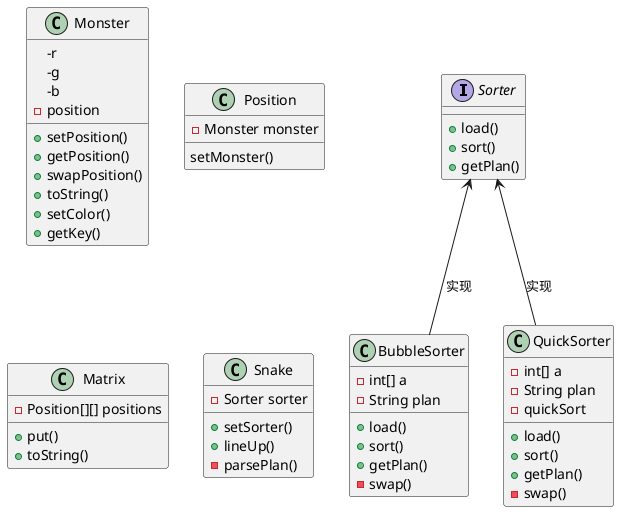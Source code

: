 @startuml

interface Sorter{
    +load()
    +sort()
    +getPlan()
}

class BubbleSorter{
    -int[] a
    -String plan
    +load()
    +sort()
    +getPlan()
    -swap()
}

class QuickSorter{
    -int[] a 
    -String plan 
    +load()
    +sort()
    -quickSort
    +getPlan()
    -swap()
}
Sorter <-- BubbleSorter : 实现
Sorter <-- QuickSorter : 实现



class Monster{
    -r 
    -g 
    -b 
    -position
    
    +setPosition()
    +getPosition()
    +swapPosition()
    +toString()
    +setColor()
    +getKey()
}


class Position{
    -Monster monster
    setMonster()
}

class Matrix{
    -Position[][] positions 
    +put()
    +toString()
}

class Snake{
    -Sorter sorter 
    +setSorter()
    +lineUp()
    -parsePlan()
}

@enduml